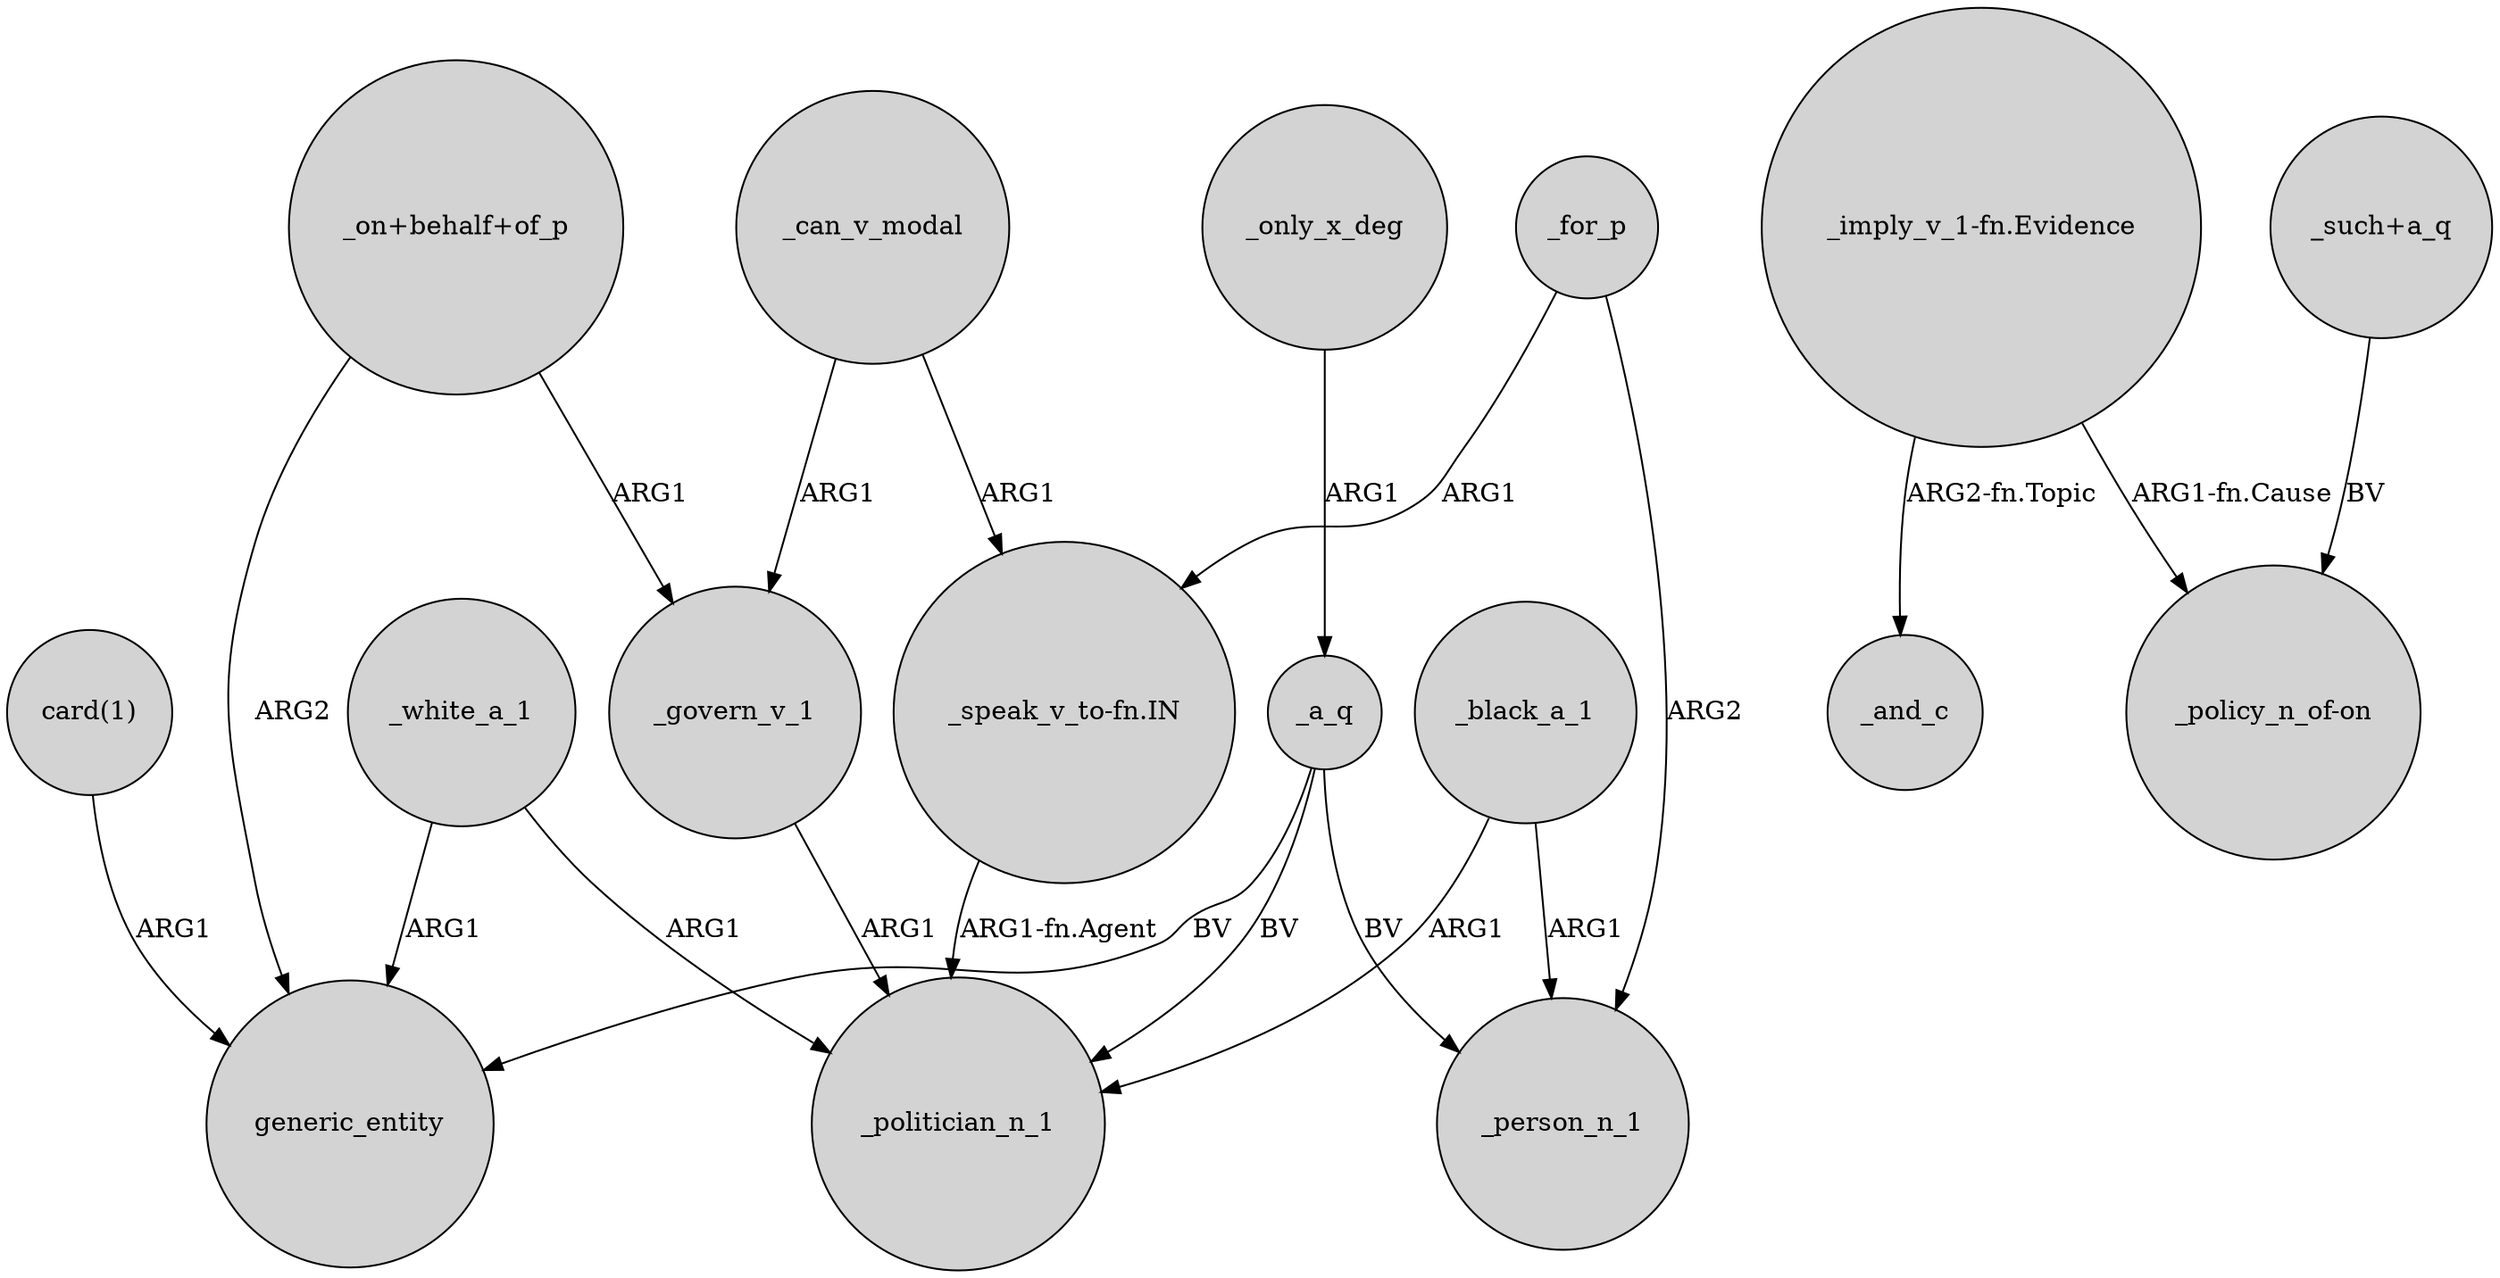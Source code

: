 digraph {
	node [shape=circle style=filled]
	_a_q -> _politician_n_1 [label=BV]
	_for_p -> _person_n_1 [label=ARG2]
	"_imply_v_1-fn.Evidence" -> _and_c [label="ARG2-fn.Topic"]
	_white_a_1 -> generic_entity [label=ARG1]
	"_on+behalf+of_p" -> _govern_v_1 [label=ARG1]
	"_imply_v_1-fn.Evidence" -> "_policy_n_of-on" [label="ARG1-fn.Cause"]
	_can_v_modal -> _govern_v_1 [label=ARG1]
	_a_q -> _person_n_1 [label=BV]
	_white_a_1 -> _politician_n_1 [label=ARG1]
	_a_q -> generic_entity [label=BV]
	_black_a_1 -> _politician_n_1 [label=ARG1]
	_black_a_1 -> _person_n_1 [label=ARG1]
	_for_p -> "_speak_v_to-fn.IN" [label=ARG1]
	_can_v_modal -> "_speak_v_to-fn.IN" [label=ARG1]
	_govern_v_1 -> _politician_n_1 [label=ARG1]
	"_speak_v_to-fn.IN" -> _politician_n_1 [label="ARG1-fn.Agent"]
	_only_x_deg -> _a_q [label=ARG1]
	"card(1)" -> generic_entity [label=ARG1]
	"_such+a_q" -> "_policy_n_of-on" [label=BV]
	"_on+behalf+of_p" -> generic_entity [label=ARG2]
}
